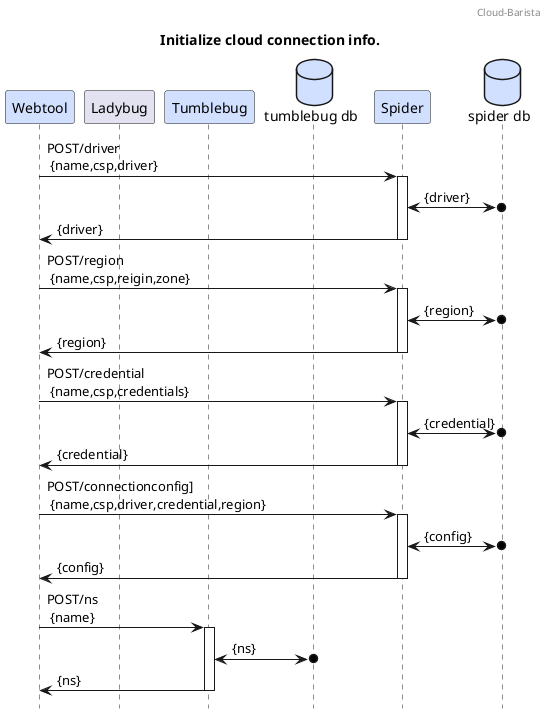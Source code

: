 @@startuml

header Cloud-Barista
title Initialize cloud connection info.
hide footbox

participant	"Webtool"		as webtool		#d1e0ff

participant	"Ladybug"		as ladybug

participant	"Tumblebug"		as tumblebug	#d1e0ff
database	"tumblebug db"			as tumblebug_db	#d1e0ff

participant	"Spider"		as spider		#d1e0ff
database	"spider db"			as spider_db	#d1e0ff

' # driver
webtool		->	spider		: POST/driver\n {name,csp,driver}
activate spider
	spider		<->o	spider_db	: {driver}
	spider		->		webtool		: {driver}
deactivate spider

' # region
webtool		->	spider		: POST/region\n {name,csp,reigin,zone}
activate spider
	spider		<->o	spider_db	: {region}
	spider		->		webtool		: {region}
deactivate spider


' # credential
webtool		->	spider		: POST/credential\n {name,csp,credentials}
activate spider
	spider		<->o	spider_db	: {credential}
	spider		->		webtool		: {credential}
deactivate spider


' # config
webtool		->	spider		: POST/connectionconfig]\n {name,csp,driver,credential,region}
activate spider
	spider		<->o	spider_db	: {config}
	spider		->		webtool		: {config}
deactivate spider


' # namespace
webtool		->	tumblebug	: POST/ns\n {name}
activate tumblebug
	tumblebug		<->o	tumblebug_db	: {ns}
	tumblebug		->		webtool			: {ns}
deactivate tumblebug

' //-- namespace


@@enduml